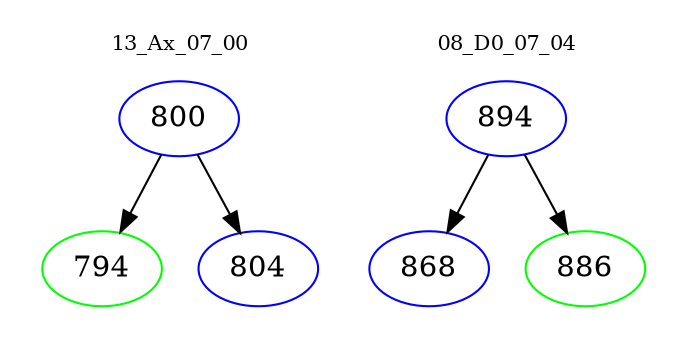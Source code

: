 digraph{
subgraph cluster_0 {
color = white
label = "13_Ax_07_00";
fontsize=10;
T0_800 [label="800", color="blue"]
T0_800 -> T0_794 [color="black"]
T0_794 [label="794", color="green"]
T0_800 -> T0_804 [color="black"]
T0_804 [label="804", color="blue"]
}
subgraph cluster_1 {
color = white
label = "08_D0_07_04";
fontsize=10;
T1_894 [label="894", color="blue"]
T1_894 -> T1_868 [color="black"]
T1_868 [label="868", color="blue"]
T1_894 -> T1_886 [color="black"]
T1_886 [label="886", color="green"]
}
}
